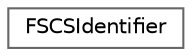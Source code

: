 digraph "Graphical Class Hierarchy"
{
 // INTERACTIVE_SVG=YES
 // LATEX_PDF_SIZE
  bgcolor="transparent";
  edge [fontname=Helvetica,fontsize=10,labelfontname=Helvetica,labelfontsize=10];
  node [fontname=Helvetica,fontsize=10,shape=box,height=0.2,width=0.4];
  rankdir="LR";
  Node0 [id="Node000000",label="FSCSIdentifier",height=0.2,width=0.4,color="grey40", fillcolor="white", style="filled",URL="$d3/d07/structFSCSIdentifier.html",tooltip=" "];
}
